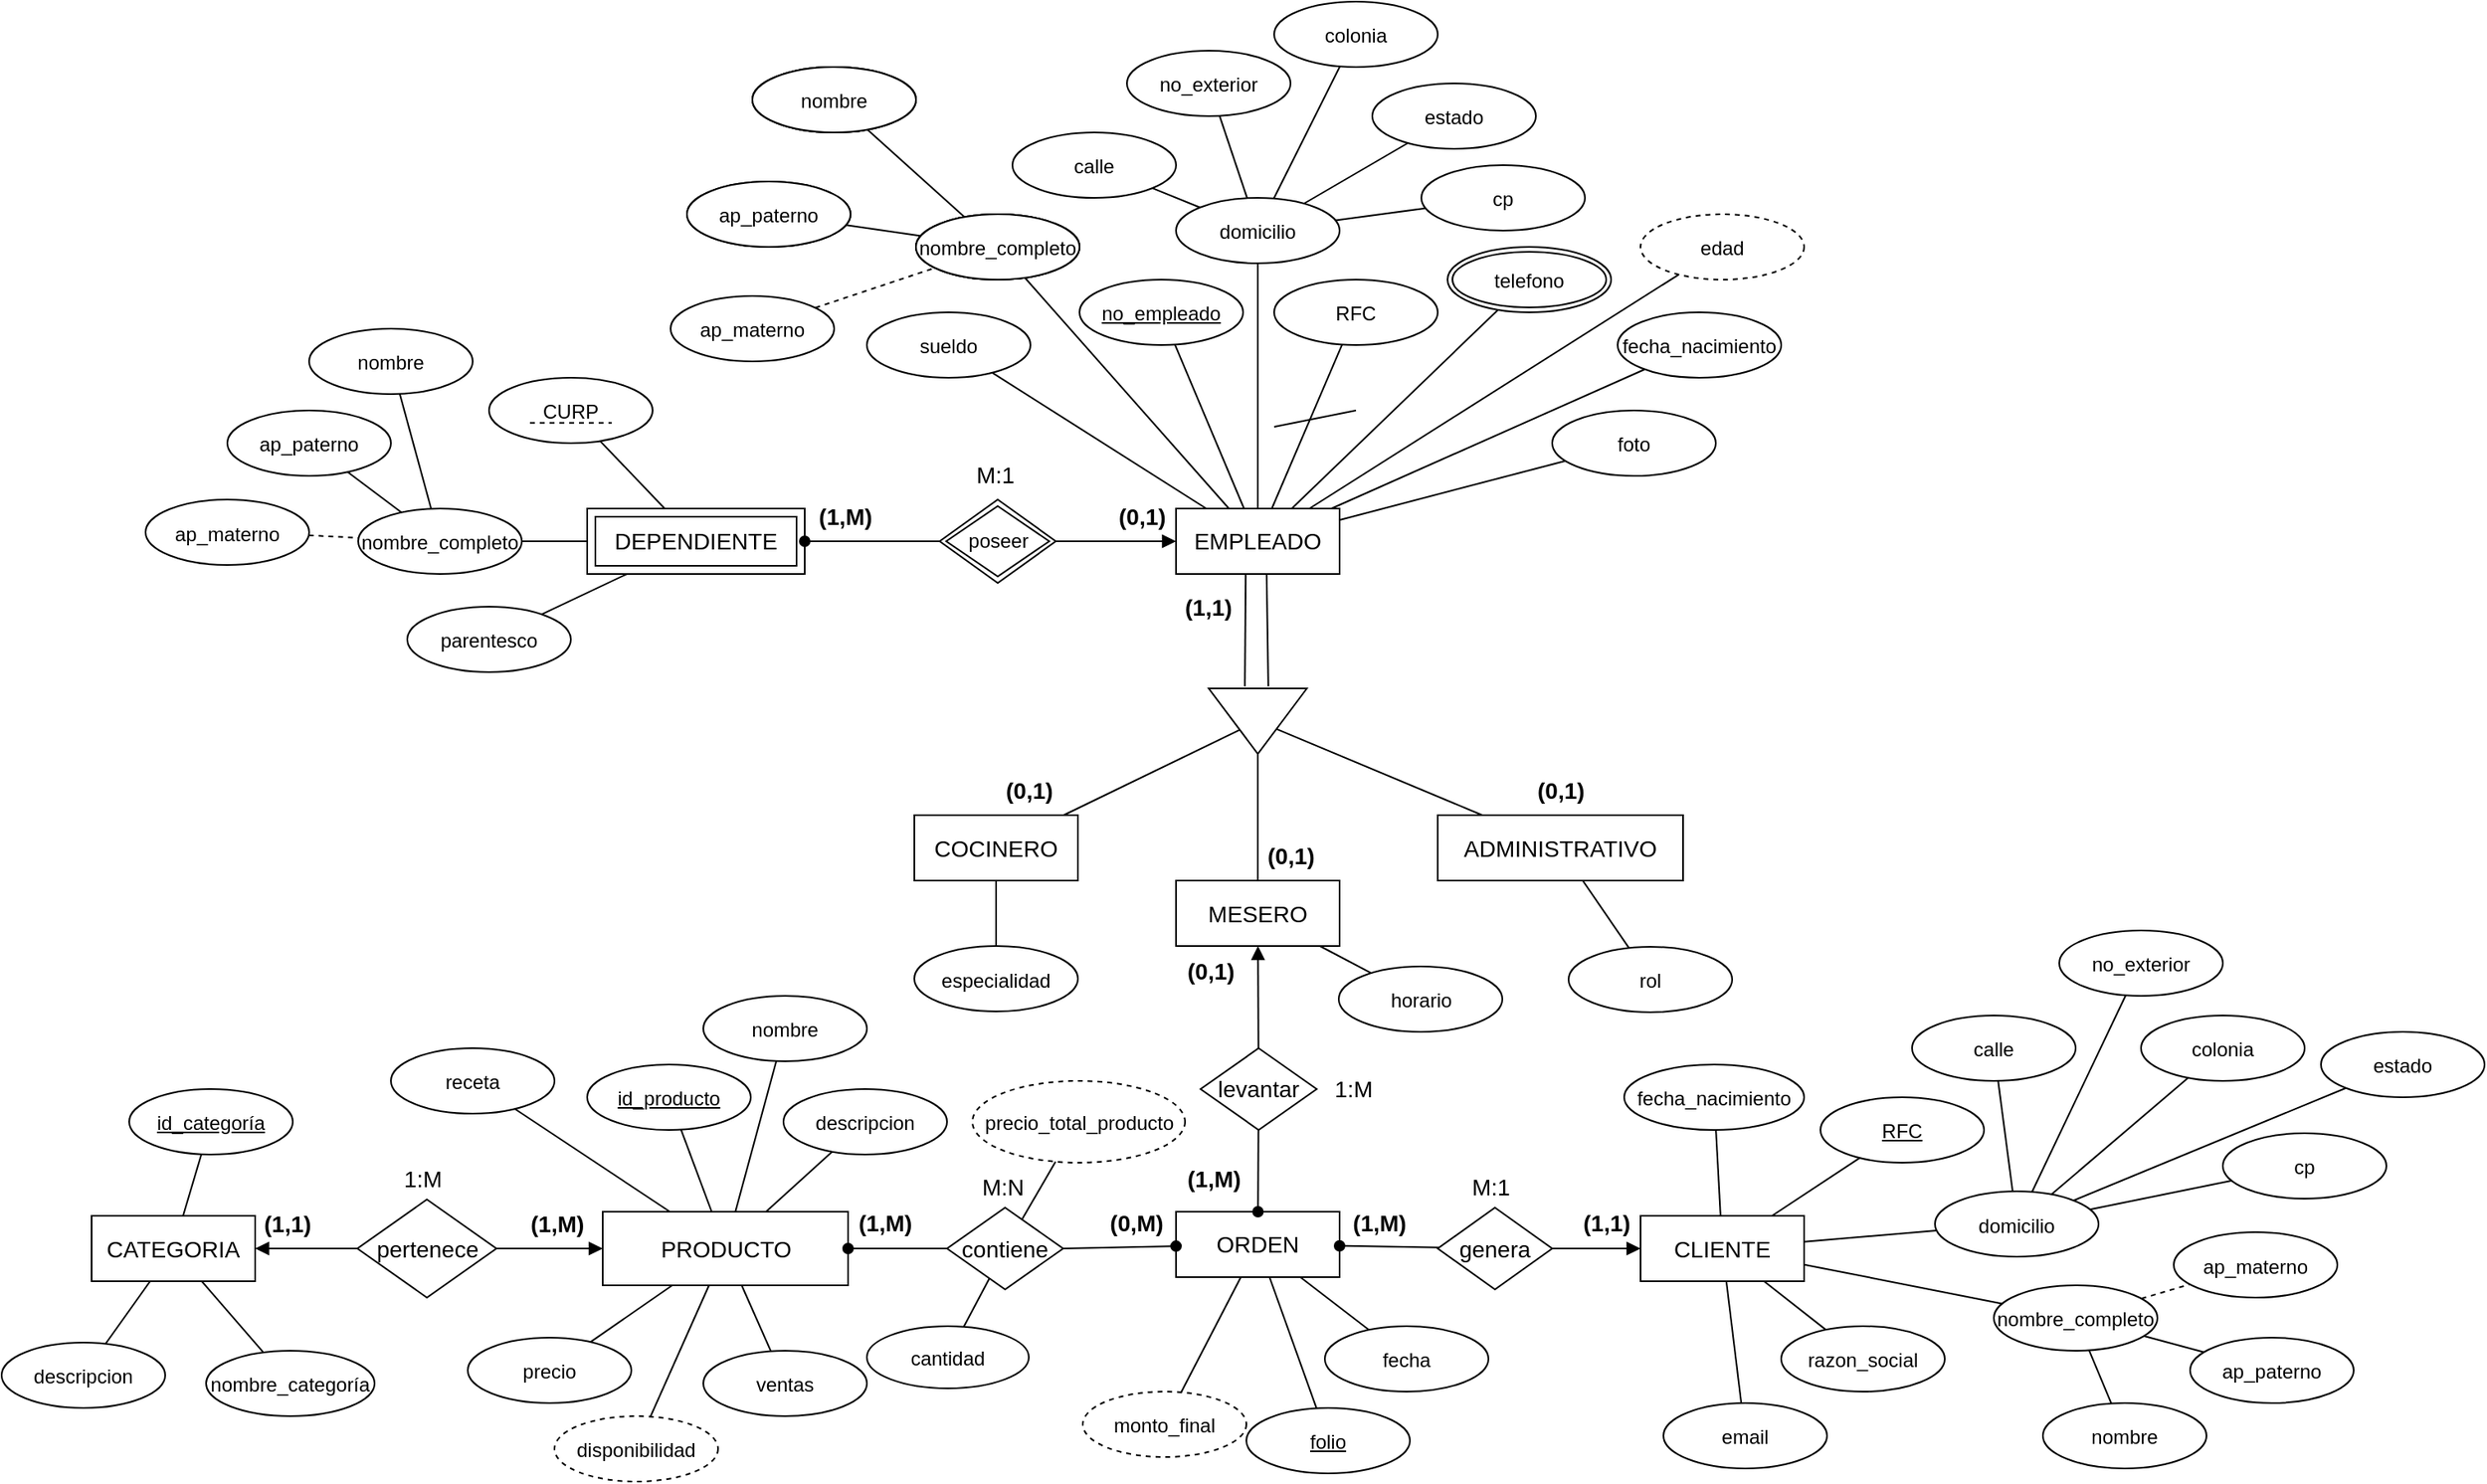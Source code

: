 <mxfile version="18.1.3" type="google"><diagram id="MwiF2F1vb3obEtEIEbFO" name="Page-1"><mxGraphModel grid="1" page="1" gridSize="10" guides="1" tooltips="1" connect="1" arrows="1" fold="1" pageScale="1" pageWidth="827" pageHeight="1169" math="0" shadow="0"><root><mxCell id="0"/><mxCell id="1" parent="0"/><mxCell id="bBvRskjFjz76EENUlXf3-1" value="&lt;font style=&quot;font-size: 14px&quot;&gt;EMPLEADO&lt;/font&gt;" style="whiteSpace=wrap;html=1;align=center;fontSize=12;" vertex="1" parent="1"><mxGeometry x="-80" y="530" width="100" height="40" as="geometry"/></mxCell><mxCell id="bBvRskjFjz76EENUlXf3-2" value="&lt;span style=&quot;font-size: 12px&quot;&gt;&lt;span&gt;RFC&lt;/span&gt;&lt;/span&gt;" style="ellipse;whiteSpace=wrap;html=1;align=center;fontSize=14;fontStyle=0" vertex="1" parent="1"><mxGeometry x="-20" y="390" width="100" height="40" as="geometry"/></mxCell><mxCell id="bBvRskjFjz76EENUlXf3-3" value="&lt;span style=&quot;font-size: 12px&quot;&gt;no_empleado&lt;/span&gt;" style="ellipse;whiteSpace=wrap;html=1;align=center;fontSize=14;fontStyle=4" vertex="1" parent="1"><mxGeometry x="-139" y="390" width="100" height="40" as="geometry"/></mxCell><mxCell id="bBvRskjFjz76EENUlXf3-4" value="&lt;span style=&quot;font-size: 12px&quot;&gt;nombre_completo&lt;/span&gt;" style="ellipse;whiteSpace=wrap;html=1;align=center;fontSize=14;" vertex="1" parent="1"><mxGeometry x="-239" y="350" width="100" height="40" as="geometry"/></mxCell><mxCell id="bBvRskjFjz76EENUlXf3-5" value="" style="endArrow=none;html=1;rounded=0;fontSize=12;" edge="1" parent="1" source="bBvRskjFjz76EENUlXf3-1" target="bBvRskjFjz76EENUlXf3-2"><mxGeometry width="50" height="50" relative="1" as="geometry"><mxPoint x="-140" y="500" as="sourcePoint"/><mxPoint x="-100" y="460" as="targetPoint"/></mxGeometry></mxCell><mxCell id="bBvRskjFjz76EENUlXf3-6" value="" style="endArrow=none;html=1;rounded=0;fontSize=12;" edge="1" parent="1" source="bBvRskjFjz76EENUlXf3-1" target="bBvRskjFjz76EENUlXf3-3"><mxGeometry width="50" height="50" relative="1" as="geometry"><mxPoint x="-160" y="580" as="sourcePoint"/><mxPoint x="-120" y="540" as="targetPoint"/></mxGeometry></mxCell><mxCell id="bBvRskjFjz76EENUlXf3-7" value="" style="endArrow=none;html=1;rounded=0;fontSize=12;" edge="1" parent="1" source="bBvRskjFjz76EENUlXf3-4" target="bBvRskjFjz76EENUlXf3-1"><mxGeometry width="50" height="50" relative="1" as="geometry"><mxPoint x="-70" y="640" as="sourcePoint"/><mxPoint x="-30" y="600" as="targetPoint"/></mxGeometry></mxCell><mxCell id="bBvRskjFjz76EENUlXf3-8" value="&lt;span style=&quot;font-size: 12px&quot;&gt;nombre&lt;/span&gt;" style="ellipse;whiteSpace=wrap;html=1;align=center;fontSize=14;" vertex="1" parent="1"><mxGeometry x="-339" y="260" width="100" height="40" as="geometry"/></mxCell><mxCell id="bBvRskjFjz76EENUlXf3-9" value="" style="endArrow=none;html=1;rounded=0;fontSize=12;" edge="1" parent="1" source="bBvRskjFjz76EENUlXf3-8" target="bBvRskjFjz76EENUlXf3-4"><mxGeometry width="50" height="50" relative="1" as="geometry"><mxPoint x="-319" y="430" as="sourcePoint"/><mxPoint x="-279" y="390" as="targetPoint"/></mxGeometry></mxCell><mxCell id="bBvRskjFjz76EENUlXf3-10" value="&lt;span style=&quot;font-size: 12px&quot;&gt;ap_paterno&lt;/span&gt;" style="ellipse;whiteSpace=wrap;html=1;align=center;fontSize=14;" vertex="1" parent="1"><mxGeometry x="-379" y="330" width="100" height="40" as="geometry"/></mxCell><mxCell id="bBvRskjFjz76EENUlXf3-11" value="" style="endArrow=none;html=1;rounded=0;fontSize=12;" edge="1" parent="1" source="bBvRskjFjz76EENUlXf3-10" target="bBvRskjFjz76EENUlXf3-4"><mxGeometry width="50" height="50" relative="1" as="geometry"><mxPoint x="-189" y="460" as="sourcePoint"/><mxPoint x="-149" y="420" as="targetPoint"/></mxGeometry></mxCell><mxCell id="bBvRskjFjz76EENUlXf3-12" value="&lt;span style=&quot;font-size: 12px&quot;&gt;ap_materno&lt;/span&gt;" style="ellipse;whiteSpace=wrap;html=1;align=center;fontSize=14;" vertex="1" parent="1"><mxGeometry x="-389" y="400" width="100" height="40" as="geometry"/></mxCell><mxCell id="bBvRskjFjz76EENUlXf3-13" value="" style="endArrow=none;html=1;rounded=0;fontSize=12;dashed=1;" edge="1" parent="1" source="bBvRskjFjz76EENUlXf3-12" target="bBvRskjFjz76EENUlXf3-4"><mxGeometry width="50" height="50" relative="1" as="geometry"><mxPoint x="-109" y="430" as="sourcePoint"/><mxPoint x="-69" y="390" as="targetPoint"/></mxGeometry></mxCell><mxCell id="bBvRskjFjz76EENUlXf3-14" value="&lt;span style=&quot;font-size: 12px&quot;&gt;fecha_nacimiento&lt;/span&gt;" style="ellipse;whiteSpace=wrap;html=1;align=center;fontSize=14;" vertex="1" parent="1"><mxGeometry x="190" y="410" width="100" height="40" as="geometry"/></mxCell><mxCell id="bBvRskjFjz76EENUlXf3-15" value="" style="endArrow=none;html=1;rounded=0;fontSize=12;" edge="1" parent="1" source="bBvRskjFjz76EENUlXf3-14" target="bBvRskjFjz76EENUlXf3-1"><mxGeometry width="50" height="50" relative="1" as="geometry"><mxPoint x="-60" y="650" as="sourcePoint"/><mxPoint x="-20" y="610" as="targetPoint"/></mxGeometry></mxCell><mxCell id="bBvRskjFjz76EENUlXf3-16" value="&lt;font style=&quot;font-size: 12px&quot;&gt;telefono&lt;/font&gt;" style="ellipse;shape=doubleEllipse;margin=3;whiteSpace=wrap;html=1;align=center;fontSize=14;" vertex="1" parent="1"><mxGeometry x="86.0" y="370.0" width="100" height="40" as="geometry"/></mxCell><mxCell id="bBvRskjFjz76EENUlXf3-17" value="" style="endArrow=none;html=1;rounded=0;fontSize=12;" edge="1" parent="1" source="bBvRskjFjz76EENUlXf3-16" target="bBvRskjFjz76EENUlXf3-1"><mxGeometry width="50" height="50" relative="1" as="geometry"><mxPoint x="100" y="590" as="sourcePoint"/><mxPoint x="140" y="550" as="targetPoint"/></mxGeometry></mxCell><mxCell id="bBvRskjFjz76EENUlXf3-18" value="&lt;span style=&quot;font-size: 12px&quot;&gt;edad&lt;/span&gt;" style="ellipse;whiteSpace=wrap;html=1;align=center;fontSize=14;dashed=1;" vertex="1" parent="1"><mxGeometry x="204" y="350" width="100" height="40" as="geometry"/></mxCell><mxCell id="bBvRskjFjz76EENUlXf3-19" value="" style="endArrow=none;html=1;rounded=0;fontSize=12;" edge="1" parent="1" source="bBvRskjFjz76EENUlXf3-18" target="bBvRskjFjz76EENUlXf3-1"><mxGeometry width="50" height="50" relative="1" as="geometry"><mxPoint x="130" y="540" as="sourcePoint"/><mxPoint x="170" y="500" as="targetPoint"/></mxGeometry></mxCell><mxCell id="bBvRskjFjz76EENUlXf3-20" value="&lt;span style=&quot;font-size: 12px&quot;&gt;domicilio&lt;/span&gt;" style="ellipse;whiteSpace=wrap;html=1;align=center;fontSize=14;" vertex="1" parent="1"><mxGeometry x="-80" y="340" width="100" height="40" as="geometry"/></mxCell><mxCell id="bBvRskjFjz76EENUlXf3-21" value="" style="endArrow=none;html=1;rounded=0;fontSize=12;" edge="1" parent="1" source="bBvRskjFjz76EENUlXf3-1" target="bBvRskjFjz76EENUlXf3-20"><mxGeometry width="50" height="50" relative="1" as="geometry"><mxPoint x="50" y="450" as="sourcePoint"/><mxPoint x="90" y="410" as="targetPoint"/></mxGeometry></mxCell><mxCell id="bBvRskjFjz76EENUlXf3-22" value="&lt;span style=&quot;font-size: 12px&quot;&gt;sueldo&lt;/span&gt;" style="ellipse;whiteSpace=wrap;html=1;align=center;fontSize=14;" vertex="1" parent="1"><mxGeometry x="-269" y="410" width="100" height="40" as="geometry"/></mxCell><mxCell id="bBvRskjFjz76EENUlXf3-23" value="" style="endArrow=none;html=1;rounded=0;fontSize=12;" edge="1" parent="1" source="bBvRskjFjz76EENUlXf3-1" target="bBvRskjFjz76EENUlXf3-22"><mxGeometry width="50" height="50" relative="1" as="geometry"><mxPoint x="30" y="540" as="sourcePoint"/><mxPoint x="70" y="500" as="targetPoint"/></mxGeometry></mxCell><mxCell id="bBvRskjFjz76EENUlXf3-24" value="&lt;span style=&quot;font-size: 12px&quot;&gt;calle&lt;/span&gt;" style="ellipse;whiteSpace=wrap;html=1;align=center;fontSize=14;" vertex="1" parent="1"><mxGeometry x="-180" y="300" width="100" height="40" as="geometry"/></mxCell><mxCell id="bBvRskjFjz76EENUlXf3-25" value="&lt;span style=&quot;font-size: 12px&quot;&gt;no_exterior&lt;/span&gt;" style="ellipse;whiteSpace=wrap;html=1;align=center;fontSize=14;" vertex="1" parent="1"><mxGeometry x="-110" y="250" width="100" height="40" as="geometry"/></mxCell><mxCell id="bBvRskjFjz76EENUlXf3-26" value="&lt;span style=&quot;font-size: 12px&quot;&gt;colonia&lt;/span&gt;" style="ellipse;whiteSpace=wrap;html=1;align=center;fontSize=14;" vertex="1" parent="1"><mxGeometry x="-20" y="220" width="100" height="40" as="geometry"/></mxCell><mxCell id="bBvRskjFjz76EENUlXf3-27" value="&lt;span style=&quot;font-size: 12px&quot;&gt;estado&lt;/span&gt;" style="ellipse;whiteSpace=wrap;html=1;align=center;fontSize=14;" vertex="1" parent="1"><mxGeometry x="40" y="270" width="100" height="40" as="geometry"/></mxCell><mxCell id="bBvRskjFjz76EENUlXf3-28" value="&lt;span style=&quot;font-size: 12px&quot;&gt;cp&lt;/span&gt;" style="ellipse;whiteSpace=wrap;html=1;align=center;fontSize=14;" vertex="1" parent="1"><mxGeometry x="70" y="320" width="100" height="40" as="geometry"/></mxCell><mxCell id="bBvRskjFjz76EENUlXf3-29" value="" style="endArrow=none;html=1;rounded=0;fontSize=12;" edge="1" parent="1" source="bBvRskjFjz76EENUlXf3-24" target="bBvRskjFjz76EENUlXf3-20"><mxGeometry width="50" height="50" relative="1" as="geometry"><mxPoint x="-10" y="340" as="sourcePoint"/><mxPoint x="30" y="300" as="targetPoint"/></mxGeometry></mxCell><mxCell id="bBvRskjFjz76EENUlXf3-30" value="" style="endArrow=none;html=1;rounded=0;fontSize=12;" edge="1" parent="1" source="bBvRskjFjz76EENUlXf3-20" target="bBvRskjFjz76EENUlXf3-25"><mxGeometry width="50" height="50" relative="1" as="geometry"><mxPoint x="80" y="350" as="sourcePoint"/><mxPoint x="120" y="310" as="targetPoint"/></mxGeometry></mxCell><mxCell id="bBvRskjFjz76EENUlXf3-31" value="" style="endArrow=none;html=1;rounded=0;fontSize=12;" edge="1" parent="1" source="bBvRskjFjz76EENUlXf3-20" target="bBvRskjFjz76EENUlXf3-26"><mxGeometry width="50" height="50" relative="1" as="geometry"><mxPoint x="110" y="330" as="sourcePoint"/><mxPoint x="150" y="290" as="targetPoint"/></mxGeometry></mxCell><mxCell id="bBvRskjFjz76EENUlXf3-32" value="" style="endArrow=none;html=1;rounded=0;fontSize=12;" edge="1" parent="1" source="bBvRskjFjz76EENUlXf3-20" target="bBvRskjFjz76EENUlXf3-27"><mxGeometry width="50" height="50" relative="1" as="geometry"><mxPoint x="140" y="370" as="sourcePoint"/><mxPoint x="180" y="330" as="targetPoint"/></mxGeometry></mxCell><mxCell id="bBvRskjFjz76EENUlXf3-33" value="" style="endArrow=none;html=1;rounded=0;fontSize=12;" edge="1" parent="1" source="bBvRskjFjz76EENUlXf3-20" target="bBvRskjFjz76EENUlXf3-28"><mxGeometry width="50" height="50" relative="1" as="geometry"><mxPoint x="110" y="390" as="sourcePoint"/><mxPoint x="150" y="350" as="targetPoint"/></mxGeometry></mxCell><mxCell id="bBvRskjFjz76EENUlXf3-34" value="&lt;font style=&quot;font-size: 14px&quot;&gt;COCINERO&lt;/font&gt;" style="whiteSpace=wrap;html=1;align=center;fontSize=12;" vertex="1" parent="1"><mxGeometry x="-240" y="717.5" width="100" height="40" as="geometry"/></mxCell><mxCell id="bBvRskjFjz76EENUlXf3-35" value="&lt;span style=&quot;font-size: 12px&quot;&gt;especialidad&lt;/span&gt;" style="ellipse;whiteSpace=wrap;html=1;align=center;fontSize=14;" vertex="1" parent="1"><mxGeometry x="-240" y="797.5" width="100" height="40" as="geometry"/></mxCell><mxCell id="bBvRskjFjz76EENUlXf3-36" value="" style="endArrow=none;html=1;rounded=0;fontSize=12;" edge="1" parent="1" source="bBvRskjFjz76EENUlXf3-35" target="bBvRskjFjz76EENUlXf3-34"><mxGeometry width="50" height="50" relative="1" as="geometry"><mxPoint x="-240" y="830" as="sourcePoint"/><mxPoint x="-200" y="790" as="targetPoint"/></mxGeometry></mxCell><mxCell id="bBvRskjFjz76EENUlXf3-37" value="&lt;span style=&quot;font-size: 14px&quot;&gt;MESERO&lt;/span&gt;" style="whiteSpace=wrap;html=1;align=center;fontSize=12;" vertex="1" parent="1"><mxGeometry x="-80" y="757.5" width="100" height="40" as="geometry"/></mxCell><mxCell id="bBvRskjFjz76EENUlXf3-38" value="&lt;span style=&quot;font-size: 12px&quot;&gt;horario&lt;/span&gt;" style="ellipse;whiteSpace=wrap;html=1;align=center;fontSize=14;" vertex="1" parent="1"><mxGeometry x="19.5" y="810" width="100" height="40" as="geometry"/></mxCell><mxCell id="bBvRskjFjz76EENUlXf3-39" value="" style="endArrow=none;html=1;rounded=0;fontSize=12;" edge="1" parent="1" source="bBvRskjFjz76EENUlXf3-38" target="bBvRskjFjz76EENUlXf3-37"><mxGeometry width="50" height="50" relative="1" as="geometry"><mxPoint x="-120" y="840" as="sourcePoint"/><mxPoint x="-80" y="800" as="targetPoint"/></mxGeometry></mxCell><mxCell id="bBvRskjFjz76EENUlXf3-40" value="&lt;font style=&quot;font-size: 14px&quot;&gt;ADMINISTRATIVO&lt;/font&gt;" style="whiteSpace=wrap;html=1;align=center;fontSize=12;" vertex="1" parent="1"><mxGeometry x="80" y="717.5" width="150" height="40" as="geometry"/></mxCell><mxCell id="bBvRskjFjz76EENUlXf3-41" value="&lt;span style=&quot;font-size: 12px&quot;&gt;rol&lt;/span&gt;" style="ellipse;whiteSpace=wrap;html=1;align=center;fontSize=14;" vertex="1" parent="1"><mxGeometry x="160" y="798" width="100" height="40" as="geometry"/></mxCell><mxCell id="bBvRskjFjz76EENUlXf3-42" value="" style="endArrow=none;html=1;rounded=0;fontSize=12;" edge="1" parent="1" source="bBvRskjFjz76EENUlXf3-41" target="bBvRskjFjz76EENUlXf3-40"><mxGeometry width="50" height="50" relative="1" as="geometry"><mxPoint x="70" y="817.5" as="sourcePoint"/><mxPoint x="110" y="777.5" as="targetPoint"/></mxGeometry></mxCell><mxCell id="bBvRskjFjz76EENUlXf3-43" value="" style="triangle;whiteSpace=wrap;html=1;rotation=90;" vertex="1" parent="1"><mxGeometry x="-50" y="630" width="40" height="60" as="geometry"/></mxCell><mxCell id="bBvRskjFjz76EENUlXf3-44" value="" style="endArrow=none;html=1;rounded=0;exitX=-0.032;exitY=0.632;exitDx=0;exitDy=0;exitPerimeter=0;entryX=0.426;entryY=1.001;entryDx=0;entryDy=0;entryPerimeter=0;" edge="1" parent="1" source="bBvRskjFjz76EENUlXf3-43" target="bBvRskjFjz76EENUlXf3-1"><mxGeometry width="50" height="50" relative="1" as="geometry"><mxPoint x="-120" y="720" as="sourcePoint"/><mxPoint x="-70" y="670" as="targetPoint"/></mxGeometry></mxCell><mxCell id="bBvRskjFjz76EENUlXf3-45" value="" style="endArrow=none;html=1;rounded=0;" edge="1" parent="1" source="bBvRskjFjz76EENUlXf3-34" target="bBvRskjFjz76EENUlXf3-43"><mxGeometry width="50" height="50" relative="1" as="geometry"><mxPoint x="-140" y="730" as="sourcePoint"/><mxPoint x="-90" y="680" as="targetPoint"/></mxGeometry></mxCell><mxCell id="bBvRskjFjz76EENUlXf3-46" value="" style="endArrow=none;html=1;rounded=0;" edge="1" parent="1" source="bBvRskjFjz76EENUlXf3-37" target="bBvRskjFjz76EENUlXf3-43"><mxGeometry width="50" height="50" relative="1" as="geometry"><mxPoint x="-10" y="720" as="sourcePoint"/><mxPoint x="40" y="670" as="targetPoint"/></mxGeometry></mxCell><mxCell id="bBvRskjFjz76EENUlXf3-47" value="" style="endArrow=none;html=1;rounded=0;" edge="1" parent="1" source="bBvRskjFjz76EENUlXf3-40" target="bBvRskjFjz76EENUlXf3-43"><mxGeometry width="50" height="50" relative="1" as="geometry"><mxPoint x="70" y="720" as="sourcePoint"/><mxPoint x="120" y="670" as="targetPoint"/></mxGeometry></mxCell><mxCell id="bBvRskjFjz76EENUlXf3-48" value="(1,1)" style="text;strokeColor=none;fillColor=none;spacingLeft=4;spacingRight=4;overflow=hidden;rotatable=0;points=[[0,0.5],[1,0.5]];portConstraint=eastwest;fontSize=14;fontStyle=1" vertex="1" parent="1"><mxGeometry x="-80.5" y="575.5" width="41" height="30" as="geometry"/></mxCell><mxCell id="bBvRskjFjz76EENUlXf3-49" value="(0,1)" style="text;strokeColor=none;fillColor=none;spacingLeft=4;spacingRight=4;overflow=hidden;rotatable=0;points=[[0,0.5],[1,0.5]];portConstraint=eastwest;fontSize=14;fontStyle=1" vertex="1" parent="1"><mxGeometry x="-190" y="687.5" width="41" height="30" as="geometry"/></mxCell><mxCell id="bBvRskjFjz76EENUlXf3-50" value="(0,1)" style="text;strokeColor=none;fillColor=none;spacingLeft=4;spacingRight=4;overflow=hidden;rotatable=0;points=[[0,0.5],[1,0.5]];portConstraint=eastwest;fontSize=14;fontStyle=1" vertex="1" parent="1"><mxGeometry x="-30" y="727.5" width="41" height="30" as="geometry"/></mxCell><mxCell id="bBvRskjFjz76EENUlXf3-51" value="(0,1)" style="text;strokeColor=none;fillColor=none;spacingLeft=4;spacingRight=4;overflow=hidden;rotatable=0;points=[[0,0.5],[1,0.5]];portConstraint=eastwest;fontSize=14;fontStyle=1" vertex="1" parent="1"><mxGeometry x="135" y="687.5" width="41" height="30" as="geometry"/></mxCell><mxCell id="bBvRskjFjz76EENUlXf3-52" value="&lt;span style=&quot;font-size: 12px&quot;&gt;foto&lt;/span&gt;" style="ellipse;whiteSpace=wrap;html=1;align=center;fontSize=14;" vertex="1" parent="1"><mxGeometry x="150" y="470" width="100" height="40" as="geometry"/></mxCell><mxCell id="bBvRskjFjz76EENUlXf3-53" value="" style="endArrow=none;html=1;rounded=0;fontSize=12;" edge="1" parent="1" source="bBvRskjFjz76EENUlXf3-52" target="bBvRskjFjz76EENUlXf3-1"><mxGeometry width="50" height="50" relative="1" as="geometry"><mxPoint x="10" y="630" as="sourcePoint"/><mxPoint x="50" y="590" as="targetPoint"/></mxGeometry></mxCell><mxCell id="bBvRskjFjz76EENUlXf3-54" value="" style="endArrow=none;html=1;rounded=0;fontSize=12;entryX=0.554;entryY=1.008;entryDx=0;entryDy=0;entryPerimeter=0;exitX=-0.032;exitY=0.393;exitDx=0;exitDy=0;exitPerimeter=0;" edge="1" parent="1" source="bBvRskjFjz76EENUlXf3-43" target="bBvRskjFjz76EENUlXf3-1"><mxGeometry width="50" height="50" relative="1" as="geometry"><mxPoint x="-40" y="640" as="sourcePoint"/><mxPoint y="600" as="targetPoint"/></mxGeometry></mxCell><mxCell id="bBvRskjFjz76EENUlXf3-55" value="poseer" style="shape=rhombus;double=1;perimeter=rhombusPerimeter;whiteSpace=wrap;html=1;align=center;fontSize=12;" vertex="1" parent="1"><mxGeometry x="-224.5" y="524.5" width="71" height="51" as="geometry"/></mxCell><mxCell id="bBvRskjFjz76EENUlXf3-56" value="" style="endArrow=block;html=1;startArrow=none;startFill=0;endFill=1;rounded=0;fontSize=12;entryX=0;entryY=0.5;entryDx=0;entryDy=0;exitX=1;exitY=0.5;exitDx=0;exitDy=0;" edge="1" parent="1" source="bBvRskjFjz76EENUlXf3-55" target="bBvRskjFjz76EENUlXf3-1"><mxGeometry width="50" height="50" relative="1" as="geometry"><mxPoint x="-150" y="590" as="sourcePoint"/><mxPoint x="-109" y="550" as="targetPoint"/></mxGeometry></mxCell><mxCell id="bBvRskjFjz76EENUlXf3-57" value="(0,1)" style="text;strokeColor=none;fillColor=none;spacingLeft=4;spacingRight=4;overflow=hidden;rotatable=0;points=[[0,0.5],[1,0.5]];portConstraint=eastwest;fontSize=14;fontStyle=1" vertex="1" parent="1"><mxGeometry x="-121" y="520" width="41" height="30" as="geometry"/></mxCell><mxCell id="bBvRskjFjz76EENUlXf3-58" value="(1,M)" style="text;strokeColor=none;fillColor=none;spacingLeft=4;spacingRight=4;overflow=hidden;rotatable=0;points=[[0,0.5],[1,0.5]];portConstraint=eastwest;fontSize=14;fontStyle=1;align=center;" vertex="1" parent="1"><mxGeometry x="-307" y="520" width="50" height="30" as="geometry"/></mxCell><mxCell id="bBvRskjFjz76EENUlXf3-59" value="DEPENDIENTE" style="shape=ext;margin=3;double=1;whiteSpace=wrap;html=1;align=center;fontSize=14;" vertex="1" parent="1"><mxGeometry x="-440" y="530" width="133" height="40" as="geometry"/></mxCell><mxCell id="bBvRskjFjz76EENUlXf3-60" value="" style="endArrow=oval;html=1;startArrow=none;startFill=0;endFill=1;rounded=0;fontSize=12;entryX=1;entryY=0.5;entryDx=0;entryDy=0;exitX=0;exitY=0.5;exitDx=0;exitDy=0;" edge="1" parent="1" source="bBvRskjFjz76EENUlXf3-55" target="bBvRskjFjz76EENUlXf3-59"><mxGeometry width="50" height="50" relative="1" as="geometry"><mxPoint x="-250" y="630" as="sourcePoint"/><mxPoint x="-210" y="590" as="targetPoint"/></mxGeometry></mxCell><mxCell id="bBvRskjFjz76EENUlXf3-61" value="M:1 " style="text;strokeColor=none;fillColor=none;spacingLeft=4;spacingRight=4;overflow=hidden;rotatable=0;points=[[0,0.5],[1,0.5]];portConstraint=eastwest;fontSize=14;" vertex="1" parent="1"><mxGeometry x="-208" y="494.5" width="39" height="30" as="geometry"/></mxCell><mxCell id="bBvRskjFjz76EENUlXf3-62" value="" style="group" connectable="0" vertex="1" parent="1"><mxGeometry x="-500" y="450" width="100" height="40" as="geometry"/></mxCell><mxCell id="bBvRskjFjz76EENUlXf3-63" value="&lt;span style=&quot;font-size: 12px&quot;&gt;CURP&lt;/span&gt;" style="ellipse;whiteSpace=wrap;html=1;align=center;fontSize=14;" vertex="1" parent="bBvRskjFjz76EENUlXf3-62"><mxGeometry width="100" height="40" as="geometry"/></mxCell><mxCell id="bBvRskjFjz76EENUlXf3-64" value="" style="endArrow=none;html=1;rounded=0;fontSize=12;dashed=1;" edge="1" parent="bBvRskjFjz76EENUlXf3-62"><mxGeometry width="50" height="50" relative="1" as="geometry"><mxPoint x="25" y="27.62" as="sourcePoint"/><mxPoint x="75" y="27.62" as="targetPoint"/></mxGeometry></mxCell><mxCell id="bBvRskjFjz76EENUlXf3-65" value="" style="endArrow=none;html=1;rounded=0;fontSize=12;" edge="1" parent="1" source="bBvRskjFjz76EENUlXf3-59" target="bBvRskjFjz76EENUlXf3-63"><mxGeometry width="50" height="50" relative="1" as="geometry"><mxPoint x="-480" y="540" as="sourcePoint"/><mxPoint x="-440" y="500" as="targetPoint"/></mxGeometry></mxCell><mxCell id="bBvRskjFjz76EENUlXf3-66" value="&lt;span style=&quot;font-size: 12px&quot;&gt;nombre_completo&lt;/span&gt;" style="ellipse;whiteSpace=wrap;html=1;align=center;fontSize=14;" vertex="1" parent="1"><mxGeometry x="-239" y="350" width="100" height="40" as="geometry"/></mxCell><mxCell id="bBvRskjFjz76EENUlXf3-67" value="&lt;span style=&quot;font-size: 12px&quot;&gt;nombre&lt;/span&gt;" style="ellipse;whiteSpace=wrap;html=1;align=center;fontSize=14;" vertex="1" parent="1"><mxGeometry x="-339" y="260" width="100" height="40" as="geometry"/></mxCell><mxCell id="bBvRskjFjz76EENUlXf3-68" value="&lt;span style=&quot;font-size: 12px&quot;&gt;ap_paterno&lt;/span&gt;" style="ellipse;whiteSpace=wrap;html=1;align=center;fontSize=14;" vertex="1" parent="1"><mxGeometry x="-379" y="330" width="100" height="40" as="geometry"/></mxCell><mxCell id="bBvRskjFjz76EENUlXf3-69" value="&lt;span style=&quot;font-size: 12px&quot;&gt;nombre_completo&lt;/span&gt;" style="ellipse;whiteSpace=wrap;html=1;align=center;fontSize=14;" vertex="1" parent="1"><mxGeometry x="-580" y="530" width="100" height="40" as="geometry"/></mxCell><mxCell id="bBvRskjFjz76EENUlXf3-70" value="&lt;span style=&quot;font-size: 12px&quot;&gt;nombre&lt;/span&gt;" style="ellipse;whiteSpace=wrap;html=1;align=center;fontSize=14;" vertex="1" parent="1"><mxGeometry x="-610" y="420" width="100" height="40" as="geometry"/></mxCell><mxCell id="bBvRskjFjz76EENUlXf3-71" value="&lt;span style=&quot;font-size: 12px&quot;&gt;ap_paterno&lt;/span&gt;" style="ellipse;whiteSpace=wrap;html=1;align=center;fontSize=14;" vertex="1" parent="1"><mxGeometry x="-660" y="470" width="100" height="40" as="geometry"/></mxCell><mxCell id="bBvRskjFjz76EENUlXf3-72" value="&lt;span style=&quot;font-size: 12px&quot;&gt;ap_materno&lt;/span&gt;" style="ellipse;whiteSpace=wrap;html=1;align=center;fontSize=14;" vertex="1" parent="1"><mxGeometry x="-710" y="524.5" width="100" height="40" as="geometry"/></mxCell><mxCell id="bBvRskjFjz76EENUlXf3-73" value="" style="endArrow=none;html=1;rounded=0;fontSize=12;dashed=1;" edge="1" parent="1" source="bBvRskjFjz76EENUlXf3-72" target="bBvRskjFjz76EENUlXf3-69"><mxGeometry width="50" height="50" relative="1" as="geometry"><mxPoint x="-450" y="600" as="sourcePoint"/><mxPoint x="-568.411" y="552.804" as="targetPoint"/></mxGeometry></mxCell><mxCell id="bBvRskjFjz76EENUlXf3-74" value="" style="endArrow=none;html=1;rounded=0;fontSize=12;" edge="1" parent="1" source="bBvRskjFjz76EENUlXf3-71" target="bBvRskjFjz76EENUlXf3-69"><mxGeometry width="50" height="50" relative="1" as="geometry"><mxPoint x="-622.63" y="526.401" as="sourcePoint"/><mxPoint x="-577.087" y="533.273" as="targetPoint"/></mxGeometry></mxCell><mxCell id="bBvRskjFjz76EENUlXf3-75" value="" style="endArrow=none;html=1;rounded=0;fontSize=12;" edge="1" parent="1" source="bBvRskjFjz76EENUlXf3-70" target="bBvRskjFjz76EENUlXf3-69"><mxGeometry width="50" height="50" relative="1" as="geometry"><mxPoint x="-609.792" y="468.294" as="sourcePoint"/><mxPoint x="-530" y="570" as="targetPoint"/></mxGeometry></mxCell><mxCell id="bBvRskjFjz76EENUlXf3-76" value="" style="endArrow=none;html=1;rounded=0;fontSize=12;" edge="1" parent="1" source="bBvRskjFjz76EENUlXf3-59" target="bBvRskjFjz76EENUlXf3-69"><mxGeometry width="50" height="50" relative="1" as="geometry"><mxPoint x="-510" y="630" as="sourcePoint"/><mxPoint x="-470" y="590" as="targetPoint"/></mxGeometry></mxCell><mxCell id="bBvRskjFjz76EENUlXf3-77" value="&lt;span style=&quot;font-size: 12px&quot;&gt;parentesco&lt;/span&gt;" style="ellipse;whiteSpace=wrap;html=1;align=center;fontSize=14;" vertex="1" parent="1"><mxGeometry x="-550" y="590" width="100" height="40" as="geometry"/></mxCell><mxCell id="bBvRskjFjz76EENUlXf3-78" value="" style="endArrow=none;html=1;rounded=0;fontSize=12;" edge="1" parent="1" source="bBvRskjFjz76EENUlXf3-77" target="bBvRskjFjz76EENUlXf3-59"><mxGeometry width="50" height="50" relative="1" as="geometry"><mxPoint x="-380" y="630" as="sourcePoint"/><mxPoint x="-340" y="590" as="targetPoint"/></mxGeometry></mxCell><mxCell id="bBvRskjFjz76EENUlXf3-79" value="&lt;span style=&quot;font-size: 14px&quot;&gt;PRODUCTO&lt;/span&gt;" style="whiteSpace=wrap;html=1;align=center;fontSize=12;" vertex="1" parent="1"><mxGeometry x="-430.5" y="960" width="150" height="45" as="geometry"/></mxCell><mxCell id="bBvRskjFjz76EENUlXf3-80" value="&lt;span style=&quot;font-size: 12px&quot;&gt;descripcion&lt;/span&gt;" style="ellipse;whiteSpace=wrap;html=1;align=center;fontSize=14;" vertex="1" parent="1"><mxGeometry x="-320" y="885" width="100" height="40" as="geometry"/></mxCell><mxCell id="bBvRskjFjz76EENUlXf3-81" value="&lt;span style=&quot;font-size: 12px&quot;&gt;receta&lt;/span&gt;" style="ellipse;whiteSpace=wrap;html=1;align=center;fontSize=14;" vertex="1" parent="1"><mxGeometry x="-560" y="860" width="100" height="40" as="geometry"/></mxCell><mxCell id="bBvRskjFjz76EENUlXf3-82" value="&lt;span style=&quot;font-size: 12px&quot;&gt;precio&lt;/span&gt;" style="ellipse;whiteSpace=wrap;html=1;align=center;fontSize=14;" vertex="1" parent="1"><mxGeometry x="-513" y="1037" width="100" height="40" as="geometry"/></mxCell><mxCell id="bBvRskjFjz76EENUlXf3-83" value="&lt;font style=&quot;font-size: 14px&quot;&gt;CATEGORIA&lt;/font&gt;" style="whiteSpace=wrap;html=1;align=center;fontSize=12;" vertex="1" parent="1"><mxGeometry x="-743" y="962.5" width="100" height="40" as="geometry"/></mxCell><mxCell id="bBvRskjFjz76EENUlXf3-84" value="&lt;span style=&quot;font-size: 12px&quot;&gt;descripcion&lt;/span&gt;" style="ellipse;whiteSpace=wrap;html=1;align=center;fontSize=14;" vertex="1" parent="1"><mxGeometry x="-798" y="1040" width="100" height="40" as="geometry"/></mxCell><mxCell id="bBvRskjFjz76EENUlXf3-85" value="&lt;span style=&quot;font-size: 12px&quot;&gt;nombre_categoría&lt;/span&gt;" style="ellipse;whiteSpace=wrap;html=1;align=center;fontSize=14;" vertex="1" parent="1"><mxGeometry x="-673" y="1045" width="103" height="40" as="geometry"/></mxCell><mxCell id="bBvRskjFjz76EENUlXf3-86" value="" style="endArrow=none;html=1;rounded=0;fontSize=12;" edge="1" parent="1" source="bBvRskjFjz76EENUlXf3-83" target="bBvRskjFjz76EENUlXf3-85"><mxGeometry width="50" height="50" relative="1" as="geometry"><mxPoint x="-603" y="930" as="sourcePoint"/><mxPoint x="-563" y="890" as="targetPoint"/></mxGeometry></mxCell><mxCell id="bBvRskjFjz76EENUlXf3-87" value="" style="endArrow=none;html=1;rounded=0;fontSize=12;" edge="1" parent="1" source="bBvRskjFjz76EENUlXf3-84" target="bBvRskjFjz76EENUlXf3-83"><mxGeometry width="50" height="50" relative="1" as="geometry"><mxPoint x="-583" y="1030" as="sourcePoint"/><mxPoint x="-543" y="990" as="targetPoint"/></mxGeometry></mxCell><mxCell id="bBvRskjFjz76EENUlXf3-88" value="&lt;span style=&quot;font-size: 12px&quot;&gt;nombre&lt;/span&gt;" style="ellipse;whiteSpace=wrap;html=1;align=center;fontSize=14;" vertex="1" parent="1"><mxGeometry x="-369" y="828" width="100" height="40" as="geometry"/></mxCell><mxCell id="bBvRskjFjz76EENUlXf3-89" value="" style="endArrow=none;html=1;rounded=0;fontSize=12;" edge="1" parent="1" source="bBvRskjFjz76EENUlXf3-79" target="bBvRskjFjz76EENUlXf3-88"><mxGeometry width="50" height="50" relative="1" as="geometry"><mxPoint x="-490.5" y="960" as="sourcePoint"/><mxPoint x="-450.5" y="920" as="targetPoint"/></mxGeometry></mxCell><mxCell id="bBvRskjFjz76EENUlXf3-90" value="" style="endArrow=none;html=1;rounded=0;fontSize=12;" edge="1" parent="1" source="bBvRskjFjz76EENUlXf3-79" target="bBvRskjFjz76EENUlXf3-80"><mxGeometry width="50" height="50" relative="1" as="geometry"><mxPoint x="-480.5" y="880" as="sourcePoint"/><mxPoint x="-440.5" y="840" as="targetPoint"/></mxGeometry></mxCell><mxCell id="bBvRskjFjz76EENUlXf3-91" value="" style="endArrow=none;html=1;rounded=0;fontSize=12;" edge="1" parent="1" source="bBvRskjFjz76EENUlXf3-81" target="bBvRskjFjz76EENUlXf3-79"><mxGeometry width="50" height="50" relative="1" as="geometry"><mxPoint x="-500.5" y="1020" as="sourcePoint"/><mxPoint x="-460.5" y="980" as="targetPoint"/></mxGeometry></mxCell><mxCell id="bBvRskjFjz76EENUlXf3-92" value="" style="endArrow=none;html=1;rounded=0;fontSize=12;" edge="1" parent="1" source="bBvRskjFjz76EENUlXf3-82" target="bBvRskjFjz76EENUlXf3-79"><mxGeometry width="50" height="50" relative="1" as="geometry"><mxPoint x="-410.5" y="1050" as="sourcePoint"/><mxPoint x="-370.5" y="1010" as="targetPoint"/></mxGeometry></mxCell><mxCell id="bBvRskjFjz76EENUlXf3-93" value="" style="endArrow=none;html=1;rounded=0;fontSize=12;" edge="1" parent="1" source="bBvRskjFjz76EENUlXf3-94" target="bBvRskjFjz76EENUlXf3-79"><mxGeometry width="50" height="50" relative="1" as="geometry"><mxPoint x="-321.144" y="991.784" as="sourcePoint"/><mxPoint x="-340.5" y="1020" as="targetPoint"/></mxGeometry></mxCell><mxCell id="bBvRskjFjz76EENUlXf3-94" value="&lt;span style=&quot;font-size: 12px&quot;&gt;disponibilidad&lt;/span&gt;" style="ellipse;whiteSpace=wrap;html=1;align=center;fontSize=14;dashed=1;" vertex="1" parent="1"><mxGeometry x="-460" y="1085" width="100" height="40" as="geometry"/></mxCell><mxCell id="bBvRskjFjz76EENUlXf3-95" value="pertenece" style="rhombus;whiteSpace=wrap;html=1;fontSize=14;" vertex="1" parent="1"><mxGeometry x="-580.5" y="952.5" width="85" height="60" as="geometry"/></mxCell><mxCell id="bBvRskjFjz76EENUlXf3-96" value="" style="endArrow=block;html=1;startArrow=none;startFill=0;endFill=1;rounded=0;fontSize=12;" edge="1" parent="1" source="bBvRskjFjz76EENUlXf3-95" target="bBvRskjFjz76EENUlXf3-83"><mxGeometry width="50" height="50" relative="1" as="geometry"><mxPoint x="-558" y="982.5" as="sourcePoint"/><mxPoint x="-627" y="1065" as="targetPoint"/></mxGeometry></mxCell><mxCell id="bBvRskjFjz76EENUlXf3-97" value="(1,1)" style="text;strokeColor=none;fillColor=none;spacingLeft=4;spacingRight=4;overflow=hidden;rotatable=0;points=[[0,0.5],[1,0.5]];portConstraint=eastwest;fontSize=14;fontStyle=1" vertex="1" parent="1"><mxGeometry x="-643.5" y="952.5" width="41" height="30" as="geometry"/></mxCell><mxCell id="bBvRskjFjz76EENUlXf3-98" value="" style="endArrow=block;html=1;startArrow=none;startFill=0;endFill=1;rounded=0;fontSize=12;" edge="1" parent="1" source="bBvRskjFjz76EENUlXf3-95" target="bBvRskjFjz76EENUlXf3-79"><mxGeometry width="50" height="50" relative="1" as="geometry"><mxPoint x="-720.5" y="1005" as="sourcePoint"/><mxPoint x="-679.5" y="965" as="targetPoint"/></mxGeometry></mxCell><mxCell id="bBvRskjFjz76EENUlXf3-99" value="(1,M)" style="text;strokeColor=none;fillColor=none;spacingLeft=4;spacingRight=4;overflow=hidden;rotatable=0;points=[[0,0.5],[1,0.5]];portConstraint=eastwest;fontSize=14;fontStyle=1" vertex="1" parent="1"><mxGeometry x="-480.5" y="952.5" width="50" height="30" as="geometry"/></mxCell><mxCell id="bBvRskjFjz76EENUlXf3-100" value="1:M " style="text;strokeColor=none;fillColor=none;spacingLeft=4;spacingRight=4;overflow=hidden;rotatable=0;points=[[0,0.5],[1,0.5]];portConstraint=eastwest;fontSize=14;" vertex="1" parent="1"><mxGeometry x="-558" y="925" width="40" height="30" as="geometry"/></mxCell><mxCell id="bBvRskjFjz76EENUlXf3-101" value="&lt;font style=&quot;font-size: 14px&quot;&gt;ORDEN&lt;/font&gt;" style="whiteSpace=wrap;html=1;align=center;fontSize=12;" vertex="1" parent="1"><mxGeometry x="-80" y="960" width="100" height="40" as="geometry"/></mxCell><mxCell id="bBvRskjFjz76EENUlXf3-102" value="&lt;span style=&quot;font-size: 12px&quot;&gt;&lt;u&gt;folio&lt;/u&gt;&lt;/span&gt;" style="ellipse;whiteSpace=wrap;html=1;align=center;fontSize=14;" vertex="1" parent="1"><mxGeometry x="-37" y="1080" width="100" height="40" as="geometry"/></mxCell><mxCell id="bBvRskjFjz76EENUlXf3-103" value="&lt;span style=&quot;font-size: 12px&quot;&gt;fecha&lt;/span&gt;" style="ellipse;whiteSpace=wrap;html=1;align=center;fontSize=14;" vertex="1" parent="1"><mxGeometry x="11" y="1030" width="100" height="40" as="geometry"/></mxCell><mxCell id="bBvRskjFjz76EENUlXf3-104" value="&lt;span style=&quot;font-size: 12px&quot;&gt;monto_final&lt;/span&gt;" style="ellipse;whiteSpace=wrap;html=1;align=center;fontSize=14;dashed=1;" vertex="1" parent="1"><mxGeometry x="-137" y="1070" width="100" height="40" as="geometry"/></mxCell><mxCell id="bBvRskjFjz76EENUlXf3-105" value="" style="endArrow=none;html=1;rounded=0;fontSize=12;" edge="1" parent="1" source="bBvRskjFjz76EENUlXf3-101" target="bBvRskjFjz76EENUlXf3-102"><mxGeometry width="50" height="50" relative="1" as="geometry"><mxPoint x="-150.5" y="950" as="sourcePoint"/><mxPoint x="-110.5" y="910" as="targetPoint"/></mxGeometry></mxCell><mxCell id="bBvRskjFjz76EENUlXf3-106" value="" style="endArrow=none;html=1;rounded=0;fontSize=12;" edge="1" parent="1" source="bBvRskjFjz76EENUlXf3-101" target="bBvRskjFjz76EENUlXf3-103"><mxGeometry width="50" height="50" relative="1" as="geometry"><mxPoint x="-60.5" y="950" as="sourcePoint"/><mxPoint x="-20.5" y="910" as="targetPoint"/></mxGeometry></mxCell><mxCell id="bBvRskjFjz76EENUlXf3-107" value="" style="endArrow=none;html=1;rounded=0;fontSize=12;" edge="1" parent="1" source="bBvRskjFjz76EENUlXf3-101" target="bBvRskjFjz76EENUlXf3-104"><mxGeometry width="50" height="50" relative="1" as="geometry"><mxPoint x="-100" y="1010" as="sourcePoint"/><mxPoint x="59.5" y="920" as="targetPoint"/></mxGeometry></mxCell><mxCell id="bBvRskjFjz76EENUlXf3-108" value="levantar" style="rhombus;whiteSpace=wrap;html=1;fontSize=14;" vertex="1" parent="1"><mxGeometry x="-65" y="860" width="71" height="50" as="geometry"/></mxCell><mxCell id="bBvRskjFjz76EENUlXf3-109" value="(1,M)" style="text;strokeColor=none;fillColor=none;spacingLeft=4;spacingRight=4;overflow=hidden;rotatable=0;points=[[0,0.5],[1,0.5]];portConstraint=eastwest;fontSize=14;fontStyle=1" vertex="1" parent="1"><mxGeometry x="-79" y="925" width="49" height="30" as="geometry"/></mxCell><mxCell id="bBvRskjFjz76EENUlXf3-110" value="(0,1)" style="text;strokeColor=none;fillColor=none;spacingLeft=4;spacingRight=4;overflow=hidden;rotatable=0;points=[[0,0.5],[1,0.5]];portConstraint=eastwest;fontSize=14;fontStyle=1" vertex="1" parent="1"><mxGeometry x="-79" y="798" width="41" height="30" as="geometry"/></mxCell><mxCell id="bBvRskjFjz76EENUlXf3-111" value="" style="endArrow=oval;html=1;startArrow=none;startFill=0;endFill=1;rounded=0;fontSize=12;" edge="1" parent="1" source="bBvRskjFjz76EENUlXf3-108" target="bBvRskjFjz76EENUlXf3-101"><mxGeometry width="50" height="50" relative="1" as="geometry"><mxPoint x="40" y="940" as="sourcePoint"/><mxPoint x="80" y="900" as="targetPoint"/></mxGeometry></mxCell><mxCell id="bBvRskjFjz76EENUlXf3-112" value="" style="endArrow=block;html=1;startArrow=none;startFill=0;endFill=1;rounded=0;fontSize=12;" edge="1" parent="1" source="bBvRskjFjz76EENUlXf3-108" target="bBvRskjFjz76EENUlXf3-37"><mxGeometry width="50" height="50" relative="1" as="geometry"><mxPoint x="-30" y="860" as="sourcePoint"/><mxPoint x="11" y="820" as="targetPoint"/></mxGeometry></mxCell><mxCell id="bBvRskjFjz76EENUlXf3-113" value="contiene" style="rhombus;whiteSpace=wrap;html=1;fontSize=14;" vertex="1" parent="1"><mxGeometry x="-220" y="957.5" width="71" height="50" as="geometry"/></mxCell><mxCell id="bBvRskjFjz76EENUlXf3-114" value="(0,M)" style="text;strokeColor=none;fillColor=none;spacingLeft=4;spacingRight=4;overflow=hidden;rotatable=0;points=[[0,0.5],[1,0.5]];portConstraint=eastwest;fontSize=14;fontStyle=1;align=center;" vertex="1" parent="1"><mxGeometry x="-129" y="952" width="50" height="30" as="geometry"/></mxCell><mxCell id="bBvRskjFjz76EENUlXf3-115" value="(1,M)" style="text;strokeColor=none;fillColor=none;spacingLeft=4;spacingRight=4;overflow=hidden;rotatable=0;points=[[0,0.5],[1,0.5]];portConstraint=eastwest;fontSize=14;fontStyle=1" vertex="1" parent="1"><mxGeometry x="-280" y="952" width="44" height="30" as="geometry"/></mxCell><mxCell id="bBvRskjFjz76EENUlXf3-116" value="" style="endArrow=oval;html=1;startArrow=none;startFill=0;endFill=1;rounded=0;fontSize=12;entryX=1;entryY=0.5;entryDx=0;entryDy=0;" edge="1" parent="1" source="bBvRskjFjz76EENUlXf3-113" target="bBvRskjFjz76EENUlXf3-79"><mxGeometry width="50" height="50" relative="1" as="geometry"><mxPoint x="-260" y="1030" as="sourcePoint"/><mxPoint x="-220" y="990" as="targetPoint"/></mxGeometry></mxCell><mxCell id="bBvRskjFjz76EENUlXf3-117" value="" style="endArrow=oval;html=1;startArrow=none;startFill=0;endFill=1;rounded=0;fontSize=12;exitX=1;exitY=0.5;exitDx=0;exitDy=0;" edge="1" parent="1" source="bBvRskjFjz76EENUlXf3-113" target="bBvRskjFjz76EENUlXf3-101"><mxGeometry width="50" height="50" relative="1" as="geometry"><mxPoint x="-130" y="1030" as="sourcePoint"/><mxPoint x="-90" y="990" as="targetPoint"/></mxGeometry></mxCell><mxCell id="bBvRskjFjz76EENUlXf3-118" value="M:N " style="text;strokeColor=none;fillColor=none;spacingLeft=4;spacingRight=4;overflow=hidden;rotatable=0;points=[[0,0.5],[1,0.5]];portConstraint=eastwest;fontSize=14;" vertex="1" parent="1"><mxGeometry x="-204.5" y="930" width="40" height="30" as="geometry"/></mxCell><mxCell id="bBvRskjFjz76EENUlXf3-119" value="&lt;span style=&quot;font-size: 12px&quot;&gt;precio_total_producto&lt;/span&gt;" style="ellipse;whiteSpace=wrap;html=1;align=center;fontSize=14;dashed=1;" vertex="1" parent="1"><mxGeometry x="-204.5" y="880" width="130" height="50" as="geometry"/></mxCell><mxCell id="bBvRskjFjz76EENUlXf3-120" value="" style="endArrow=none;html=1;rounded=0;fontSize=12;" edge="1" parent="1" source="bBvRskjFjz76EENUlXf3-113" target="bBvRskjFjz76EENUlXf3-119"><mxGeometry width="50" height="50" relative="1" as="geometry"><mxPoint x="60" y="960" as="sourcePoint"/><mxPoint x="100" y="920" as="targetPoint"/></mxGeometry></mxCell><mxCell id="bBvRskjFjz76EENUlXf3-121" value="&lt;font style=&quot;font-size: 14px&quot;&gt;CLIENTE&lt;/font&gt;" style="whiteSpace=wrap;html=1;align=center;fontSize=12;" vertex="1" parent="1"><mxGeometry x="204" y="962.5" width="100" height="40" as="geometry"/></mxCell><mxCell id="bBvRskjFjz76EENUlXf3-122" value="&lt;span style=&quot;font-size: 12px;&quot;&gt;&lt;u&gt;RFC&lt;/u&gt;&lt;/span&gt;" style="ellipse;whiteSpace=wrap;html=1;align=center;fontSize=14;" vertex="1" parent="1"><mxGeometry x="314" y="890" width="100" height="40" as="geometry"/></mxCell><mxCell id="bBvRskjFjz76EENUlXf3-123" value="&lt;span style=&quot;font-size: 12px&quot;&gt;domicilio&lt;/span&gt;" style="ellipse;whiteSpace=wrap;html=1;align=center;fontSize=14;" vertex="1" parent="1"><mxGeometry x="384" y="947.5" width="100" height="40" as="geometry"/></mxCell><mxCell id="bBvRskjFjz76EENUlXf3-124" value="&lt;span style=&quot;font-size: 12px&quot;&gt;razon_social&lt;/span&gt;" style="ellipse;whiteSpace=wrap;html=1;align=center;fontSize=14;" vertex="1" parent="1"><mxGeometry x="290" y="1030" width="100" height="40" as="geometry"/></mxCell><mxCell id="bBvRskjFjz76EENUlXf3-125" value="&lt;span style=&quot;font-size: 12px&quot;&gt;email&lt;/span&gt;" style="ellipse;whiteSpace=wrap;html=1;align=center;fontSize=14;" vertex="1" parent="1"><mxGeometry x="218" y="1077" width="100" height="40" as="geometry"/></mxCell><mxCell id="bBvRskjFjz76EENUlXf3-126" value="&lt;span style=&quot;font-size: 12px&quot;&gt;fecha_nacimiento&lt;/span&gt;" style="ellipse;whiteSpace=wrap;html=1;align=center;fontSize=14;" vertex="1" parent="1"><mxGeometry x="194" y="870" width="110" height="40" as="geometry"/></mxCell><mxCell id="bBvRskjFjz76EENUlXf3-127" value="" style="endArrow=none;html=1;rounded=0;fontSize=12;" edge="1" parent="1" source="bBvRskjFjz76EENUlXf3-125" target="bBvRskjFjz76EENUlXf3-121"><mxGeometry width="50" height="50" relative="1" as="geometry"><mxPoint x="276" y="980" as="sourcePoint"/><mxPoint x="316" y="940" as="targetPoint"/></mxGeometry></mxCell><mxCell id="bBvRskjFjz76EENUlXf3-128" value="" style="endArrow=none;html=1;rounded=0;fontSize=12;" edge="1" parent="1" source="bBvRskjFjz76EENUlXf3-121" target="bBvRskjFjz76EENUlXf3-126"><mxGeometry width="50" height="50" relative="1" as="geometry"><mxPoint x="326" y="970" as="sourcePoint"/><mxPoint x="366" y="930" as="targetPoint"/></mxGeometry></mxCell><mxCell id="bBvRskjFjz76EENUlXf3-129" value="" style="endArrow=none;html=1;rounded=0;fontSize=12;" edge="1" parent="1" source="bBvRskjFjz76EENUlXf3-121" target="bBvRskjFjz76EENUlXf3-122"><mxGeometry width="50" height="50" relative="1" as="geometry"><mxPoint x="446" y="1010" as="sourcePoint"/><mxPoint x="486" y="970" as="targetPoint"/></mxGeometry></mxCell><mxCell id="bBvRskjFjz76EENUlXf3-130" value="" style="endArrow=none;html=1;rounded=0;fontSize=12;" edge="1" parent="1" source="bBvRskjFjz76EENUlXf3-124" target="bBvRskjFjz76EENUlXf3-121"><mxGeometry width="50" height="50" relative="1" as="geometry"><mxPoint x="356" y="1060" as="sourcePoint"/><mxPoint x="396" y="1020" as="targetPoint"/></mxGeometry></mxCell><mxCell id="bBvRskjFjz76EENUlXf3-131" value="" style="endArrow=none;html=1;rounded=0;fontSize=12;" edge="1" parent="1" source="bBvRskjFjz76EENUlXf3-141" target="bBvRskjFjz76EENUlXf3-121"><mxGeometry width="50" height="50" relative="1" as="geometry"><mxPoint x="390.954" y="1014.825" as="sourcePoint"/><mxPoint x="436" y="1040" as="targetPoint"/></mxGeometry></mxCell><mxCell id="bBvRskjFjz76EENUlXf3-132" value="" style="endArrow=none;html=1;rounded=0;fontSize=12;" edge="1" parent="1" source="bBvRskjFjz76EENUlXf3-123" target="bBvRskjFjz76EENUlXf3-121"><mxGeometry width="50" height="50" relative="1" as="geometry"><mxPoint x="426" y="1070" as="sourcePoint"/><mxPoint x="466" y="1030" as="targetPoint"/></mxGeometry></mxCell><mxCell id="bBvRskjFjz76EENUlXf3-133" value="genera" style="rhombus;whiteSpace=wrap;html=1;fontSize=14;" vertex="1" parent="1"><mxGeometry x="80" y="957.5" width="70" height="50" as="geometry"/></mxCell><mxCell id="bBvRskjFjz76EENUlXf3-134" value="(1,M)" style="text;strokeColor=none;fillColor=none;spacingLeft=4;spacingRight=4;overflow=hidden;rotatable=0;points=[[0,0.5],[1,0.5]];portConstraint=eastwest;fontSize=14;fontStyle=1;align=center;" vertex="1" parent="1"><mxGeometry x="19.5" y="952" width="50" height="30" as="geometry"/></mxCell><mxCell id="bBvRskjFjz76EENUlXf3-135" value="(1,1)" style="text;strokeColor=none;fillColor=none;spacingLeft=4;spacingRight=4;overflow=hidden;rotatable=0;points=[[0,0.5],[1,0.5]];portConstraint=eastwest;fontSize=14;fontStyle=1" vertex="1" parent="1"><mxGeometry x="163" y="952" width="41" height="30" as="geometry"/></mxCell><mxCell id="bBvRskjFjz76EENUlXf3-136" value="" style="endArrow=oval;html=1;startArrow=none;startFill=0;endFill=1;rounded=0;fontSize=12;" edge="1" parent="1" source="bBvRskjFjz76EENUlXf3-133" target="bBvRskjFjz76EENUlXf3-101"><mxGeometry width="50" height="50" relative="1" as="geometry"><mxPoint x="40" y="1050" as="sourcePoint"/><mxPoint x="80" y="1010" as="targetPoint"/></mxGeometry></mxCell><mxCell id="bBvRskjFjz76EENUlXf3-137" value="" style="endArrow=block;html=1;startArrow=none;startFill=0;endFill=1;rounded=0;fontSize=12;" edge="1" parent="1" source="bBvRskjFjz76EENUlXf3-133" target="bBvRskjFjz76EENUlXf3-121"><mxGeometry width="50" height="50" relative="1" as="geometry"><mxPoint x="170" y="1050" as="sourcePoint"/><mxPoint x="211" y="1010" as="targetPoint"/></mxGeometry></mxCell><mxCell id="bBvRskjFjz76EENUlXf3-138" value="M:1" style="text;strokeColor=none;fillColor=none;spacingLeft=4;spacingRight=4;overflow=hidden;rotatable=0;points=[[0,0.5],[1,0.5]];portConstraint=eastwest;fontSize=14;" vertex="1" parent="1"><mxGeometry x="95" y="930" width="40" height="30" as="geometry"/></mxCell><mxCell id="bBvRskjFjz76EENUlXf3-139" value="&lt;span style=&quot;font-size: 12px&quot;&gt;nombre_completo&lt;/span&gt;" style="ellipse;whiteSpace=wrap;html=1;align=center;fontSize=14;" vertex="1" parent="1"><mxGeometry x="-239" y="350" width="100" height="40" as="geometry"/></mxCell><mxCell id="bBvRskjFjz76EENUlXf3-140" value="&lt;span style=&quot;font-size: 12px&quot;&gt;nombre&lt;/span&gt;" style="ellipse;whiteSpace=wrap;html=1;align=center;fontSize=14;" vertex="1" parent="1"><mxGeometry x="-339" y="260" width="100" height="40" as="geometry"/></mxCell><mxCell id="bBvRskjFjz76EENUlXf3-141" value="&lt;span style=&quot;font-size: 12px&quot;&gt;nombre_completo&lt;/span&gt;" style="ellipse;whiteSpace=wrap;html=1;align=center;fontSize=14;" vertex="1" parent="1"><mxGeometry x="420" y="1005" width="100" height="40" as="geometry"/></mxCell><mxCell id="bBvRskjFjz76EENUlXf3-142" value="&lt;span style=&quot;font-size: 12px&quot;&gt;nombre&lt;/span&gt;" style="ellipse;whiteSpace=wrap;html=1;align=center;fontSize=14;" vertex="1" parent="1"><mxGeometry x="450" y="1077" width="100" height="40" as="geometry"/></mxCell><mxCell id="bBvRskjFjz76EENUlXf3-143" value="&lt;span style=&quot;font-size: 12px&quot;&gt;ap_materno&lt;/span&gt;" style="ellipse;whiteSpace=wrap;html=1;align=center;fontSize=14;" vertex="1" parent="1"><mxGeometry x="530" y="972.5" width="100" height="40" as="geometry"/></mxCell><mxCell id="bBvRskjFjz76EENUlXf3-144" value="&lt;span style=&quot;font-size: 12px&quot;&gt;ap_paterno&lt;/span&gt;" style="ellipse;whiteSpace=wrap;html=1;align=center;fontSize=14;" vertex="1" parent="1"><mxGeometry x="540" y="1037" width="100" height="40" as="geometry"/></mxCell><mxCell id="bBvRskjFjz76EENUlXf3-145" value="" style="endArrow=none;html=1;rounded=0;fontSize=12;" edge="1" parent="1" source="bBvRskjFjz76EENUlXf3-142" target="bBvRskjFjz76EENUlXf3-141"><mxGeometry width="50" height="50" relative="1" as="geometry"><mxPoint x="370" y="1110" as="sourcePoint"/><mxPoint x="410" y="1070" as="targetPoint"/></mxGeometry></mxCell><mxCell id="bBvRskjFjz76EENUlXf3-146" value="" style="endArrow=none;html=1;rounded=0;fontSize=12;dashed=1;" edge="1" parent="1" source="bBvRskjFjz76EENUlXf3-141" target="bBvRskjFjz76EENUlXf3-143"><mxGeometry width="50" height="50" relative="1" as="geometry"><mxPoint x="530" y="1020" as="sourcePoint"/><mxPoint x="570" y="980" as="targetPoint"/></mxGeometry></mxCell><mxCell id="bBvRskjFjz76EENUlXf3-147" value="" style="endArrow=none;html=1;rounded=0;fontSize=12;" edge="1" parent="1" source="bBvRskjFjz76EENUlXf3-141" target="bBvRskjFjz76EENUlXf3-144"><mxGeometry width="50" height="50" relative="1" as="geometry"><mxPoint x="530" y="1060" as="sourcePoint"/><mxPoint x="570" y="1020" as="targetPoint"/></mxGeometry></mxCell><mxCell id="bBvRskjFjz76EENUlXf3-148" value="&lt;span style=&quot;font-size: 12px&quot;&gt;calle&lt;/span&gt;" style="ellipse;whiteSpace=wrap;html=1;align=center;fontSize=14;" vertex="1" parent="1"><mxGeometry x="370" y="840" width="100" height="40" as="geometry"/></mxCell><mxCell id="bBvRskjFjz76EENUlXf3-149" value="&lt;span style=&quot;font-size: 12px&quot;&gt;no_exterior&lt;/span&gt;" style="ellipse;whiteSpace=wrap;html=1;align=center;fontSize=14;" vertex="1" parent="1"><mxGeometry x="460" y="788" width="100" height="40" as="geometry"/></mxCell><mxCell id="bBvRskjFjz76EENUlXf3-150" value="&lt;span style=&quot;font-size: 12px&quot;&gt;colonia&lt;/span&gt;" style="ellipse;whiteSpace=wrap;html=1;align=center;fontSize=14;" vertex="1" parent="1"><mxGeometry x="510" y="840" width="100" height="40" as="geometry"/></mxCell><mxCell id="bBvRskjFjz76EENUlXf3-151" value="&lt;span style=&quot;font-size: 12px&quot;&gt;estado&lt;/span&gt;" style="ellipse;whiteSpace=wrap;html=1;align=center;fontSize=14;" vertex="1" parent="1"><mxGeometry x="620" y="850" width="100" height="40" as="geometry"/></mxCell><mxCell id="bBvRskjFjz76EENUlXf3-152" value="&lt;span style=&quot;font-size: 12px&quot;&gt;cp&lt;/span&gt;" style="ellipse;whiteSpace=wrap;html=1;align=center;fontSize=14;" vertex="1" parent="1"><mxGeometry x="560" y="912" width="100" height="40" as="geometry"/></mxCell><mxCell id="bBvRskjFjz76EENUlXf3-153" value="" style="endArrow=none;html=1;rounded=0;fontSize=12;" edge="1" parent="1" source="bBvRskjFjz76EENUlXf3-123" target="bBvRskjFjz76EENUlXf3-148"><mxGeometry width="50" height="50" relative="1" as="geometry"><mxPoint x="440" y="940" as="sourcePoint"/><mxPoint x="480" y="900" as="targetPoint"/></mxGeometry></mxCell><mxCell id="bBvRskjFjz76EENUlXf3-154" value="" style="endArrow=none;html=1;rounded=0;fontSize=12;" edge="1" parent="1" source="bBvRskjFjz76EENUlXf3-123" target="bBvRskjFjz76EENUlXf3-149"><mxGeometry width="50" height="50" relative="1" as="geometry"><mxPoint x="500" y="920" as="sourcePoint"/><mxPoint x="540" y="880" as="targetPoint"/></mxGeometry></mxCell><mxCell id="bBvRskjFjz76EENUlXf3-155" value="" style="endArrow=none;html=1;rounded=0;fontSize=12;" edge="1" parent="1" source="bBvRskjFjz76EENUlXf3-123" target="bBvRskjFjz76EENUlXf3-150"><mxGeometry width="50" height="50" relative="1" as="geometry"><mxPoint x="540" y="890" as="sourcePoint"/><mxPoint x="580" y="850" as="targetPoint"/></mxGeometry></mxCell><mxCell id="bBvRskjFjz76EENUlXf3-156" value="" style="endArrow=none;html=1;rounded=0;fontSize=12;" edge="1" parent="1" source="bBvRskjFjz76EENUlXf3-123" target="bBvRskjFjz76EENUlXf3-151"><mxGeometry width="50" height="50" relative="1" as="geometry"><mxPoint x="550" y="910" as="sourcePoint"/><mxPoint x="590" y="870" as="targetPoint"/></mxGeometry></mxCell><mxCell id="bBvRskjFjz76EENUlXf3-157" value="" style="endArrow=none;html=1;rounded=0;fontSize=12;" edge="1" parent="1" source="bBvRskjFjz76EENUlXf3-123" target="bBvRskjFjz76EENUlXf3-152"><mxGeometry width="50" height="50" relative="1" as="geometry"><mxPoint x="560" y="950" as="sourcePoint"/><mxPoint x="600" y="910" as="targetPoint"/></mxGeometry></mxCell><mxCell id="bBvRskjFjz76EENUlXf3-165" value="&lt;span style=&quot;font-size: 12px&quot;&gt;cantidad&lt;/span&gt;" style="ellipse;whiteSpace=wrap;html=1;align=center;fontSize=14;" vertex="1" parent="1"><mxGeometry x="-269" y="1030" width="99" height="38" as="geometry"/></mxCell><mxCell id="bBvRskjFjz76EENUlXf3-166" value="" style="endArrow=none;html=1;rounded=0;fontSize=12;" edge="1" parent="1" source="bBvRskjFjz76EENUlXf3-165" target="bBvRskjFjz76EENUlXf3-113"><mxGeometry width="50" height="50" relative="1" as="geometry"><mxPoint x="-180" y="1060" as="sourcePoint"/><mxPoint x="-140" y="1020" as="targetPoint"/></mxGeometry></mxCell><mxCell id="ZOL4r7QTiVt0YDGzXhNd-1" value="" style="endArrow=none;html=1;rounded=0;fontSize=12;" edge="1" parent="1"><mxGeometry width="50" height="50" relative="1" as="geometry"><mxPoint x="-20" y="480" as="sourcePoint"/><mxPoint x="30" y="470" as="targetPoint"/></mxGeometry></mxCell><mxCell id="ZOL4r7QTiVt0YDGzXhNd-2" value="1:M" style="text;strokeColor=none;fillColor=none;spacingLeft=4;spacingRight=4;overflow=hidden;rotatable=0;points=[[0,0.5],[1,0.5]];portConstraint=eastwest;fontSize=14;" vertex="1" parent="1"><mxGeometry x="11" y="870" width="40" height="30" as="geometry"/></mxCell><mxCell id="ZOL4r7QTiVt0YDGzXhNd-3" value="&lt;span style=&quot;font-size: 12px&quot;&gt;id_producto&lt;/span&gt;" style="ellipse;whiteSpace=wrap;html=1;align=center;fontSize=14;fontStyle=4" vertex="1" parent="1"><mxGeometry x="-440" y="870" width="100" height="40" as="geometry"/></mxCell><mxCell id="ZOL4r7QTiVt0YDGzXhNd-4" value="" style="endArrow=none;html=1;rounded=0;fontSize=12;" edge="1" parent="1" source="bBvRskjFjz76EENUlXf3-79" target="ZOL4r7QTiVt0YDGzXhNd-3"><mxGeometry width="50" height="50" relative="1" as="geometry"><mxPoint x="-400" y="930" as="sourcePoint"/><mxPoint x="-360" y="890" as="targetPoint"/></mxGeometry></mxCell><mxCell id="ZOL4r7QTiVt0YDGzXhNd-5" value="&lt;span style=&quot;font-size: 12px&quot;&gt;id_categoría&lt;/span&gt;" style="ellipse;whiteSpace=wrap;html=1;align=center;fontSize=14;fontStyle=4" vertex="1" parent="1"><mxGeometry x="-720" y="885" width="100" height="40" as="geometry"/></mxCell><mxCell id="ZOL4r7QTiVt0YDGzXhNd-6" value="" style="endArrow=none;html=1;rounded=0;fontSize=12;" edge="1" parent="1" source="bBvRskjFjz76EENUlXf3-83" target="ZOL4r7QTiVt0YDGzXhNd-5"><mxGeometry width="50" height="50" relative="1" as="geometry"><mxPoint x="-740" y="960" as="sourcePoint"/><mxPoint x="-700" y="920" as="targetPoint"/></mxGeometry></mxCell><mxCell id="K_SjSGdH2gDAwN5DjtMI-1" value="&lt;span style=&quot;font-size: 12px&quot;&gt;ventas&lt;/span&gt;" style="ellipse;whiteSpace=wrap;html=1;align=center;fontSize=14;" vertex="1" parent="1"><mxGeometry x="-369" y="1045" width="100" height="40" as="geometry"/></mxCell><mxCell id="K_SjSGdH2gDAwN5DjtMI-2" value="" style="endArrow=none;html=1;rounded=0;fontSize=12;" edge="1" parent="1" source="K_SjSGdH2gDAwN5DjtMI-1" target="bBvRskjFjz76EENUlXf3-79"><mxGeometry width="50" height="50" relative="1" as="geometry"><mxPoint x="-320" y="1070" as="sourcePoint"/><mxPoint x="-280" y="1030" as="targetPoint"/></mxGeometry></mxCell></root></mxGraphModel></diagram></mxfile>